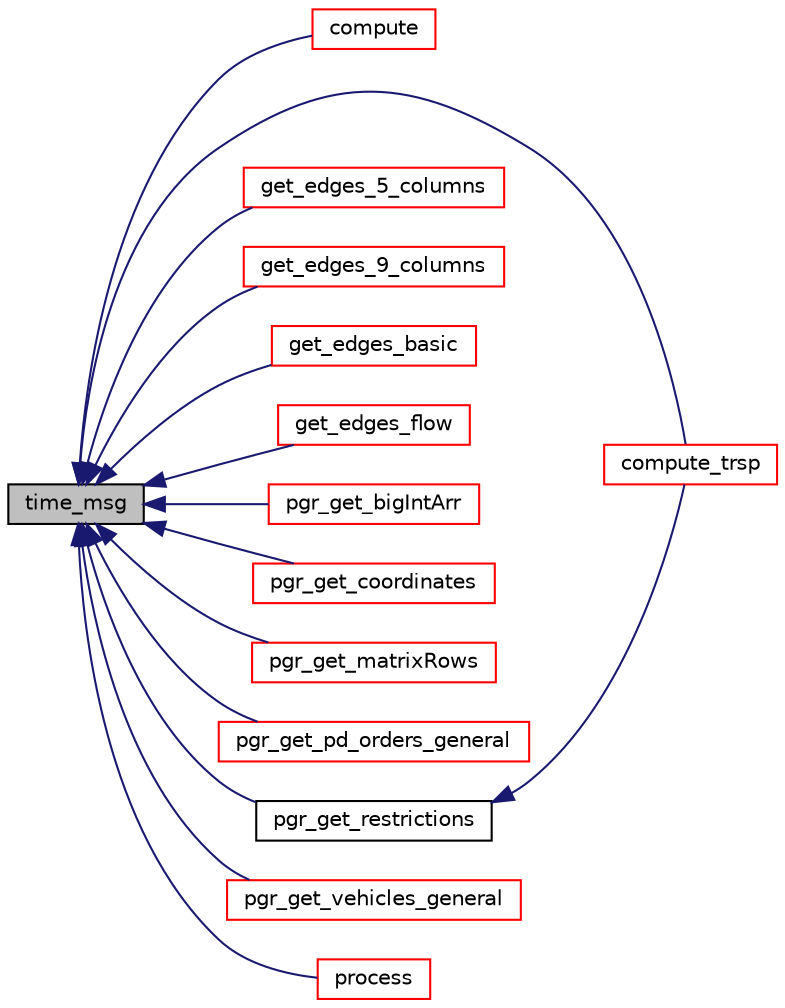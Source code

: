 digraph "time_msg"
{
  edge [fontname="Helvetica",fontsize="10",labelfontname="Helvetica",labelfontsize="10"];
  node [fontname="Helvetica",fontsize="10",shape=record];
  rankdir="LR";
  Node1 [label="time_msg",height=0.2,width=0.4,color="black", fillcolor="grey75", style="filled", fontcolor="black"];
  Node1 -> Node2 [dir="back",color="midnightblue",fontsize="10",style="solid",fontname="Helvetica"];
  Node2 [label="compute",height=0.2,width=0.4,color="red", fillcolor="white", style="filled",URL="$ksp_8c.html#a896f074f30ab89f370432034161aa478"];
  Node1 -> Node4 [dir="back",color="midnightblue",fontsize="10",style="solid",fontname="Helvetica"];
  Node4 [label="compute_trsp",height=0.2,width=0.4,color="red", fillcolor="white", style="filled",URL="$new__trsp_8c.html#a4b6c631c8d12b27e5c230ecdb589d414"];
  Node1 -> Node6 [dir="back",color="midnightblue",fontsize="10",style="solid",fontname="Helvetica"];
  Node6 [label="get_edges_5_columns",height=0.2,width=0.4,color="red", fillcolor="white", style="filled",URL="$edges__input_8c.html#ab0db65aa6de02562c019ab29c2d46db7"];
  Node1 -> Node16 [dir="back",color="midnightblue",fontsize="10",style="solid",fontname="Helvetica"];
  Node16 [label="get_edges_9_columns",height=0.2,width=0.4,color="red", fillcolor="white", style="filled",URL="$edges__input_8c.html#a7212342c0a0fc0ce4cfce8bfecffc551"];
  Node1 -> Node21 [dir="back",color="midnightblue",fontsize="10",style="solid",fontname="Helvetica"];
  Node21 [label="get_edges_basic",height=0.2,width=0.4,color="red", fillcolor="white", style="filled",URL="$edges__input_8c.html#ac7601ed1a32c26cfadce2793a618214e"];
  Node1 -> Node25 [dir="back",color="midnightblue",fontsize="10",style="solid",fontname="Helvetica"];
  Node25 [label="get_edges_flow",height=0.2,width=0.4,color="red", fillcolor="white", style="filled",URL="$edges__input_8c.html#ab9561bc873997fb2d1766e3f18c91875"];
  Node1 -> Node29 [dir="back",color="midnightblue",fontsize="10",style="solid",fontname="Helvetica"];
  Node29 [label="pgr_get_bigIntArr",height=0.2,width=0.4,color="red", fillcolor="white", style="filled",URL="$arrays__input_8c.html#a1ef3cfe2908f32befdf4f1aabacd1d21",tooltip=" Function returns the values of input array by checking its overflow conditions. "];
  Node1 -> Node37 [dir="back",color="midnightblue",fontsize="10",style="solid",fontname="Helvetica"];
  Node37 [label="pgr_get_coordinates",height=0.2,width=0.4,color="red", fillcolor="white", style="filled",URL="$coordinates__input_8h.html#a54deb1af794ff39f4589ca73b610b6d5",tooltip="bigint id, float x, float y, "];
  Node1 -> Node40 [dir="back",color="midnightblue",fontsize="10",style="solid",fontname="Helvetica"];
  Node40 [label="pgr_get_matrixRows",height=0.2,width=0.4,color="red", fillcolor="white", style="filled",URL="$matrixRows__input_8h.html#a6d9e7937e5b60b1f2d1b49c5e19c68e5",tooltip="bigint start_vid, bigint end_vid, float agg_cost, "];
  Node1 -> Node43 [dir="back",color="midnightblue",fontsize="10",style="solid",fontname="Helvetica"];
  Node43 [label="pgr_get_pd_orders_general",height=0.2,width=0.4,color="red", fillcolor="white", style="filled",URL="$orders__input_8c.html#ab3262397da4122ba16c4a04490c075d2"];
  Node1 -> Node33 [dir="back",color="midnightblue",fontsize="10",style="solid",fontname="Helvetica"];
  Node33 [label="pgr_get_restrictions",height=0.2,width=0.4,color="black", fillcolor="white", style="filled",URL="$restrictions__input_8h.html#ad63bede1afc0fe03735388c928c104fd"];
  Node33 -> Node4 [dir="back",color="midnightblue",fontsize="10",style="solid",fontname="Helvetica"];
  Node1 -> Node48 [dir="back",color="midnightblue",fontsize="10",style="solid",fontname="Helvetica"];
  Node48 [label="pgr_get_vehicles_general",height=0.2,width=0.4,color="red", fillcolor="white", style="filled",URL="$vehicles__input_8c.html#af860b69fdf7c334dd9d9f37f60a33355"];
  Node1 -> Node14 [dir="back",color="midnightblue",fontsize="10",style="solid",fontname="Helvetica"];
  Node14 [label="process",height=0.2,width=0.4,color="red", fillcolor="white", style="filled",URL="$floydWarshall_8c.html#a99c400bfc9956ba2b5180fa07e2875d4"];
}
